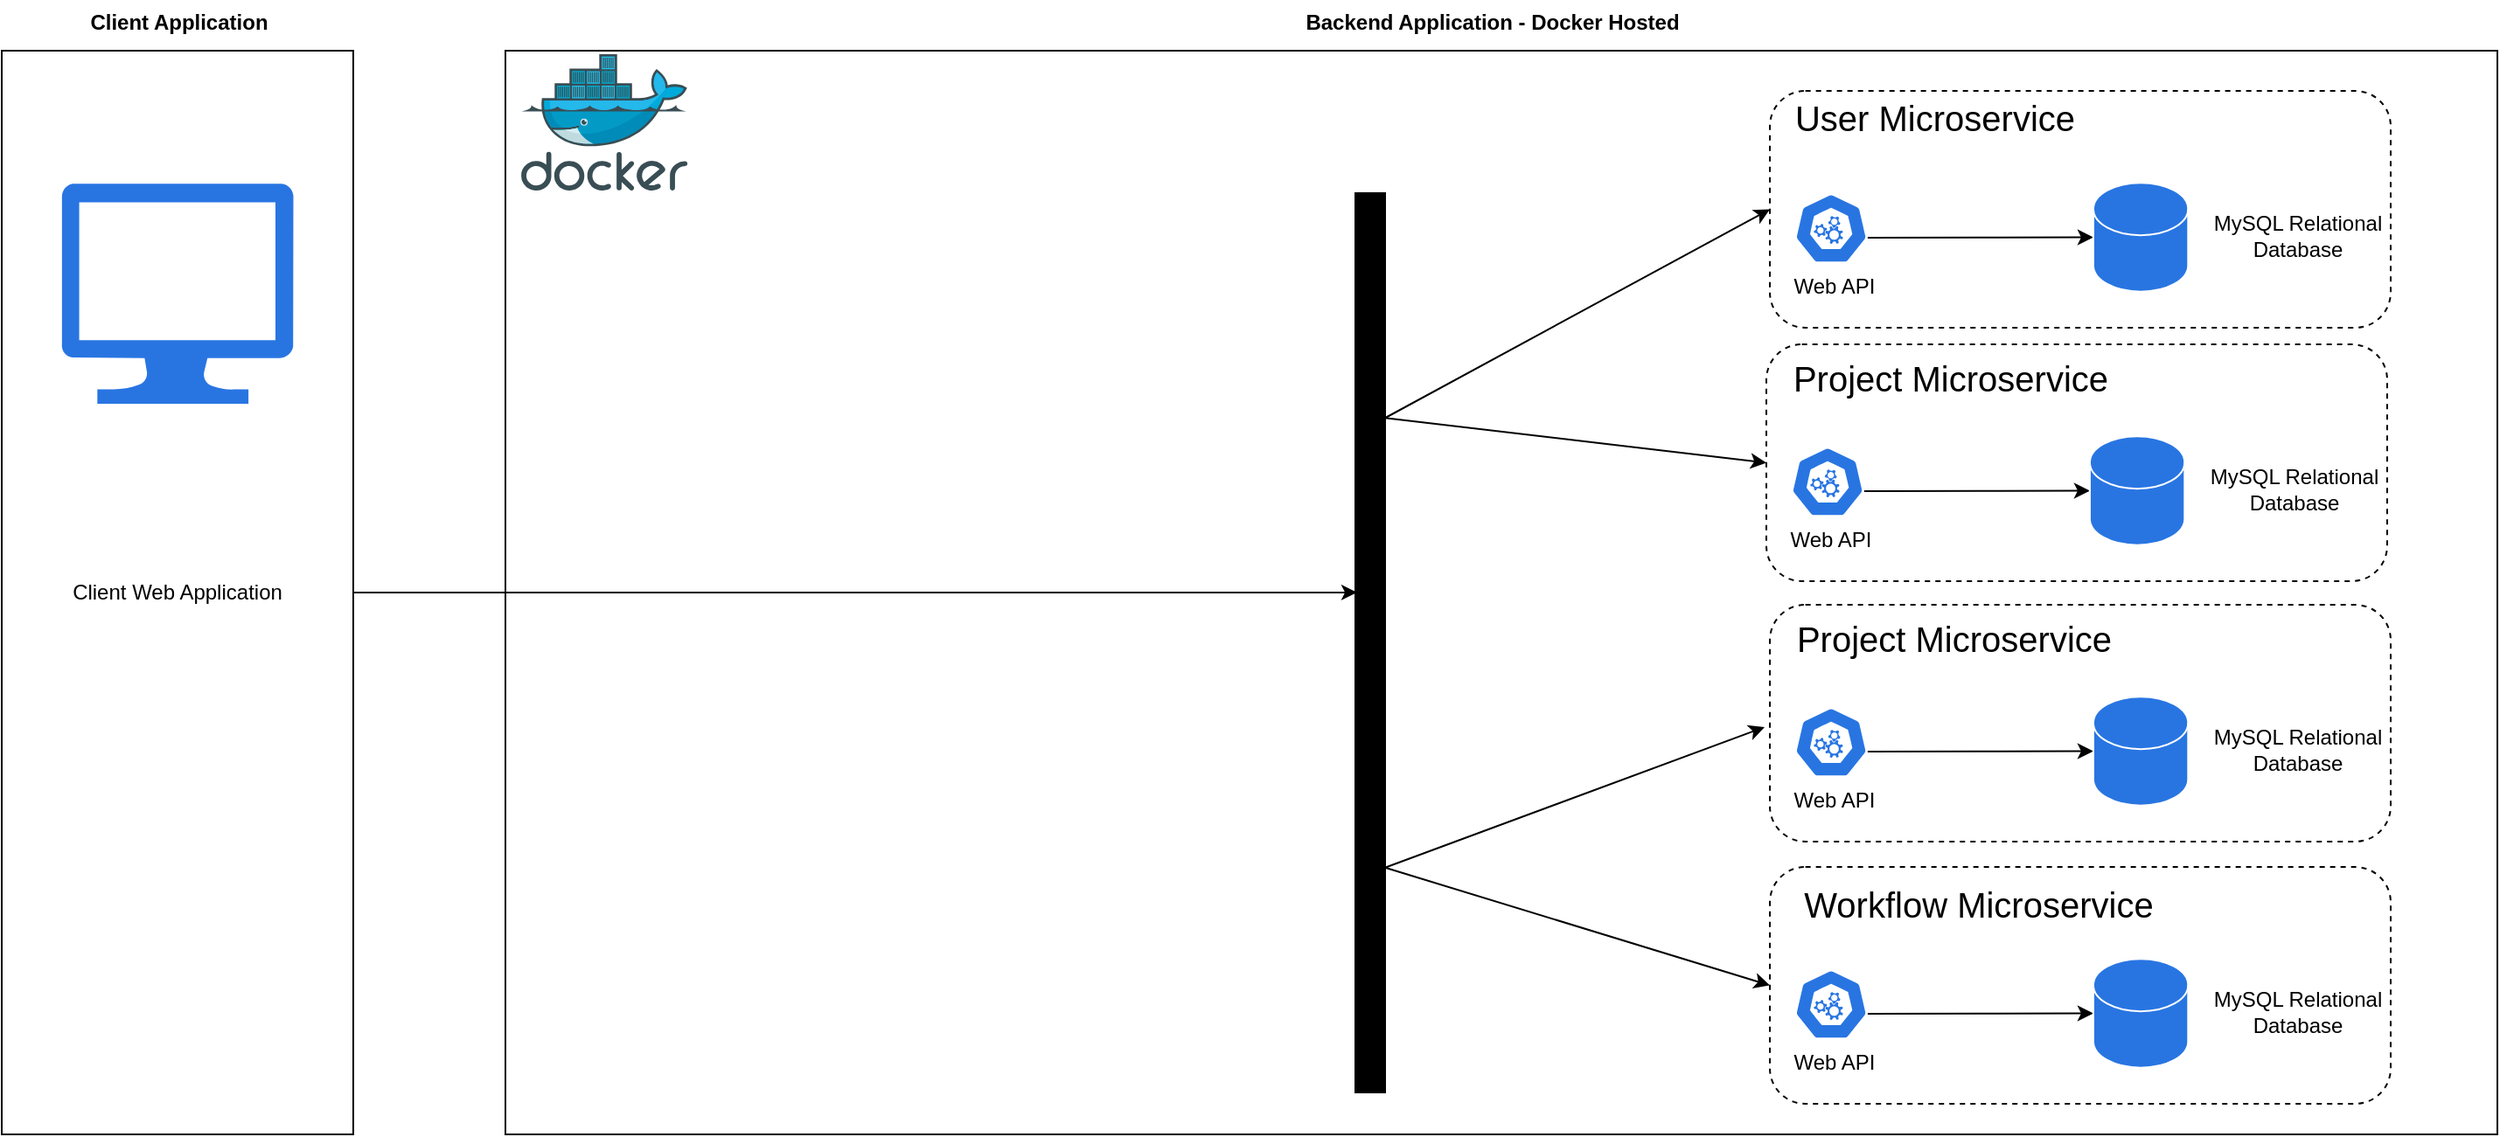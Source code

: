 <mxfile version="26.0.11">
  <diagram name="Page-1" id="f-3BCYoPBt6TjwxVM-K-">
    <mxGraphModel dx="2474" dy="1142" grid="0" gridSize="10" guides="1" tooltips="1" connect="1" arrows="1" fold="1" page="0" pageScale="1" pageWidth="827" pageHeight="1169" math="0" shadow="0">
      <root>
        <mxCell id="0" />
        <mxCell id="1" parent="0" />
        <mxCell id="85c6am5-wiWqXApNt5Do-2" value="Client Web Application" style="rounded=0;whiteSpace=wrap;html=1;" vertex="1" parent="1">
          <mxGeometry x="-330" y="188" width="201" height="620" as="geometry" />
        </mxCell>
        <mxCell id="85c6am5-wiWqXApNt5Do-3" value="&lt;b&gt;Client Application&lt;/b&gt;" style="text;html=1;align=center;verticalAlign=middle;resizable=0;points=[];autosize=1;strokeColor=none;fillColor=none;" vertex="1" parent="1">
          <mxGeometry x="-289.5" y="159" width="120" height="26" as="geometry" />
        </mxCell>
        <mxCell id="85c6am5-wiWqXApNt5Do-5" value="" style="verticalLabelPosition=bottom;html=1;verticalAlign=top;align=center;strokeColor=none;fillColor=#2875E2;shape=mxgraph.azure.computer;pointerEvents=1;" vertex="1" parent="1">
          <mxGeometry x="-295.75" y="264" width="132.5" height="126" as="geometry" />
        </mxCell>
        <mxCell id="85c6am5-wiWqXApNt5Do-6" value="" style="rounded=0;whiteSpace=wrap;html=1;" vertex="1" parent="1">
          <mxGeometry x="-42" y="188" width="1139" height="620" as="geometry" />
        </mxCell>
        <mxCell id="85c6am5-wiWqXApNt5Do-7" value="" style="image;sketch=0;aspect=fixed;html=1;points=[];align=center;fontSize=12;image=img/lib/mscae/Docker.svg;" vertex="1" parent="1">
          <mxGeometry x="-33" y="190" width="95.12" height="78" as="geometry" />
        </mxCell>
        <mxCell id="85c6am5-wiWqXApNt5Do-8" value="&lt;div&gt;&lt;b&gt;Backend Application - Docker Hosted&lt;/b&gt;&lt;/div&gt;" style="text;html=1;align=center;verticalAlign=middle;resizable=0;points=[];autosize=1;strokeColor=none;fillColor=none;" vertex="1" parent="1">
          <mxGeometry x="405.86" y="159" width="232" height="26" as="geometry" />
        </mxCell>
        <mxCell id="85c6am5-wiWqXApNt5Do-18" value="" style="group" vertex="1" connectable="0" parent="1">
          <mxGeometry x="681" y="211" width="355" height="135.5" as="geometry" />
        </mxCell>
        <mxCell id="85c6am5-wiWqXApNt5Do-10" value="" style="rounded=1;whiteSpace=wrap;html=1;dashed=1;" vertex="1" parent="85c6am5-wiWqXApNt5Do-18">
          <mxGeometry width="355" height="135.5" as="geometry" />
        </mxCell>
        <mxCell id="85c6am5-wiWqXApNt5Do-11" value="&lt;font style=&quot;font-size: 20px;&quot;&gt;User Microservice&lt;/font&gt;" style="text;html=1;align=center;verticalAlign=middle;whiteSpace=wrap;rounded=0;" vertex="1" parent="85c6am5-wiWqXApNt5Do-18">
          <mxGeometry x="9.342" y="2.525" width="170.961" height="25.248" as="geometry" />
        </mxCell>
        <mxCell id="85c6am5-wiWqXApNt5Do-16" value="" style="group" vertex="1" connectable="0" parent="85c6am5-wiWqXApNt5Do-18">
          <mxGeometry x="9.342" y="52.601" width="229.816" height="71.537" as="geometry" />
        </mxCell>
        <mxCell id="85c6am5-wiWqXApNt5Do-15" style="edgeStyle=orthogonalEdgeStyle;rounded=0;orthogonalLoop=1;jettySize=auto;html=1;exitX=0.995;exitY=0.63;exitDx=0;exitDy=0;exitPerimeter=0;" edge="1" parent="85c6am5-wiWqXApNt5Do-16" source="85c6am5-wiWqXApNt5Do-12" target="85c6am5-wiWqXApNt5Do-14">
          <mxGeometry relative="1" as="geometry" />
        </mxCell>
        <mxCell id="85c6am5-wiWqXApNt5Do-12" value="" style="aspect=fixed;sketch=0;html=1;dashed=0;whitespace=wrap;verticalLabelPosition=bottom;verticalAlign=top;fillColor=#2875E2;strokeColor=#ffffff;points=[[0.005,0.63,0],[0.1,0.2,0],[0.9,0.2,0],[0.5,0,0],[0.995,0.63,0],[0.72,0.99,0],[0.5,1,0],[0.28,0.99,0]];shape=mxgraph.kubernetes.icon2;prIcon=api" vertex="1" parent="85c6am5-wiWqXApNt5Do-16">
          <mxGeometry x="4.671" y="5.891" width="42.081" height="40.398" as="geometry" />
        </mxCell>
        <mxCell id="85c6am5-wiWqXApNt5Do-13" value="Web API" style="text;html=1;align=center;verticalAlign=middle;whiteSpace=wrap;rounded=0;" vertex="1" parent="85c6am5-wiWqXApNt5Do-16">
          <mxGeometry y="46.289" width="56.053" height="25.248" as="geometry" />
        </mxCell>
        <mxCell id="85c6am5-wiWqXApNt5Do-14" value="" style="shape=cylinder3;whiteSpace=wrap;html=1;boundedLbl=1;backgroundOutline=1;size=15;fillColor=#2875E2;strokeColor=light-dark(#ffffff, #5C79A3);" vertex="1" parent="85c6am5-wiWqXApNt5Do-16">
          <mxGeometry x="175.632" width="54.184" height="62.28" as="geometry" />
        </mxCell>
        <mxCell id="85c6am5-wiWqXApNt5Do-17" value="&lt;div&gt;MySQL Relational Database&lt;/div&gt;" style="text;html=1;align=center;verticalAlign=middle;whiteSpace=wrap;rounded=0;" vertex="1" parent="85c6am5-wiWqXApNt5Do-18">
          <mxGeometry x="248.5" y="70.696" width="105.566" height="25.248" as="geometry" />
        </mxCell>
        <mxCell id="85c6am5-wiWqXApNt5Do-19" value="" style="group" vertex="1" connectable="0" parent="1">
          <mxGeometry x="679" y="356" width="355" height="135.5" as="geometry" />
        </mxCell>
        <mxCell id="85c6am5-wiWqXApNt5Do-20" value="" style="rounded=1;whiteSpace=wrap;html=1;dashed=1;" vertex="1" parent="85c6am5-wiWqXApNt5Do-19">
          <mxGeometry width="355" height="135.5" as="geometry" />
        </mxCell>
        <mxCell id="85c6am5-wiWqXApNt5Do-21" value="&lt;font style=&quot;font-size: 20px;&quot;&gt;Project Microservice&lt;/font&gt;" style="text;html=1;align=center;verticalAlign=middle;whiteSpace=wrap;rounded=0;" vertex="1" parent="85c6am5-wiWqXApNt5Do-19">
          <mxGeometry y="6" width="210.66" height="25.25" as="geometry" />
        </mxCell>
        <mxCell id="85c6am5-wiWqXApNt5Do-22" value="" style="group" vertex="1" connectable="0" parent="85c6am5-wiWqXApNt5Do-19">
          <mxGeometry x="9.342" y="52.601" width="229.816" height="71.537" as="geometry" />
        </mxCell>
        <mxCell id="85c6am5-wiWqXApNt5Do-23" style="edgeStyle=orthogonalEdgeStyle;rounded=0;orthogonalLoop=1;jettySize=auto;html=1;exitX=0.995;exitY=0.63;exitDx=0;exitDy=0;exitPerimeter=0;" edge="1" parent="85c6am5-wiWqXApNt5Do-22" source="85c6am5-wiWqXApNt5Do-24" target="85c6am5-wiWqXApNt5Do-26">
          <mxGeometry relative="1" as="geometry" />
        </mxCell>
        <mxCell id="85c6am5-wiWqXApNt5Do-24" value="" style="aspect=fixed;sketch=0;html=1;dashed=0;whitespace=wrap;verticalLabelPosition=bottom;verticalAlign=top;fillColor=#2875E2;strokeColor=#ffffff;points=[[0.005,0.63,0],[0.1,0.2,0],[0.9,0.2,0],[0.5,0,0],[0.995,0.63,0],[0.72,0.99,0],[0.5,1,0],[0.28,0.99,0]];shape=mxgraph.kubernetes.icon2;prIcon=api" vertex="1" parent="85c6am5-wiWqXApNt5Do-22">
          <mxGeometry x="4.671" y="5.891" width="42.081" height="40.398" as="geometry" />
        </mxCell>
        <mxCell id="85c6am5-wiWqXApNt5Do-25" value="Web API" style="text;html=1;align=center;verticalAlign=middle;whiteSpace=wrap;rounded=0;" vertex="1" parent="85c6am5-wiWqXApNt5Do-22">
          <mxGeometry y="46.289" width="56.053" height="25.248" as="geometry" />
        </mxCell>
        <mxCell id="85c6am5-wiWqXApNt5Do-26" value="" style="shape=cylinder3;whiteSpace=wrap;html=1;boundedLbl=1;backgroundOutline=1;size=15;fillColor=#2875E2;strokeColor=light-dark(#ffffff, #5C79A3);" vertex="1" parent="85c6am5-wiWqXApNt5Do-22">
          <mxGeometry x="175.632" width="54.184" height="62.28" as="geometry" />
        </mxCell>
        <mxCell id="85c6am5-wiWqXApNt5Do-27" value="&lt;div&gt;MySQL Relational Database&lt;/div&gt;" style="text;html=1;align=center;verticalAlign=middle;whiteSpace=wrap;rounded=0;" vertex="1" parent="85c6am5-wiWqXApNt5Do-19">
          <mxGeometry x="248.5" y="70.696" width="105.566" height="25.248" as="geometry" />
        </mxCell>
        <mxCell id="85c6am5-wiWqXApNt5Do-30" value="" style="group" vertex="1" connectable="0" parent="1">
          <mxGeometry x="681" y="505" width="355" height="135.5" as="geometry" />
        </mxCell>
        <mxCell id="85c6am5-wiWqXApNt5Do-31" value="" style="rounded=1;whiteSpace=wrap;html=1;dashed=1;" vertex="1" parent="85c6am5-wiWqXApNt5Do-30">
          <mxGeometry width="355" height="135.5" as="geometry" />
        </mxCell>
        <mxCell id="85c6am5-wiWqXApNt5Do-32" value="&lt;font style=&quot;font-size: 20px;&quot;&gt;Project Microservice&lt;/font&gt;" style="text;html=1;align=center;verticalAlign=middle;whiteSpace=wrap;rounded=0;" vertex="1" parent="85c6am5-wiWqXApNt5Do-30">
          <mxGeometry y="6" width="210.66" height="25.25" as="geometry" />
        </mxCell>
        <mxCell id="85c6am5-wiWqXApNt5Do-33" value="" style="group" vertex="1" connectable="0" parent="85c6am5-wiWqXApNt5Do-30">
          <mxGeometry x="9.342" y="52.601" width="229.816" height="71.537" as="geometry" />
        </mxCell>
        <mxCell id="85c6am5-wiWqXApNt5Do-34" style="edgeStyle=orthogonalEdgeStyle;rounded=0;orthogonalLoop=1;jettySize=auto;html=1;exitX=0.995;exitY=0.63;exitDx=0;exitDy=0;exitPerimeter=0;" edge="1" parent="85c6am5-wiWqXApNt5Do-33" source="85c6am5-wiWqXApNt5Do-35" target="85c6am5-wiWqXApNt5Do-37">
          <mxGeometry relative="1" as="geometry" />
        </mxCell>
        <mxCell id="85c6am5-wiWqXApNt5Do-35" value="" style="aspect=fixed;sketch=0;html=1;dashed=0;whitespace=wrap;verticalLabelPosition=bottom;verticalAlign=top;fillColor=#2875E2;strokeColor=#ffffff;points=[[0.005,0.63,0],[0.1,0.2,0],[0.9,0.2,0],[0.5,0,0],[0.995,0.63,0],[0.72,0.99,0],[0.5,1,0],[0.28,0.99,0]];shape=mxgraph.kubernetes.icon2;prIcon=api" vertex="1" parent="85c6am5-wiWqXApNt5Do-33">
          <mxGeometry x="4.671" y="5.891" width="42.081" height="40.398" as="geometry" />
        </mxCell>
        <mxCell id="85c6am5-wiWqXApNt5Do-36" value="Web API" style="text;html=1;align=center;verticalAlign=middle;whiteSpace=wrap;rounded=0;" vertex="1" parent="85c6am5-wiWqXApNt5Do-33">
          <mxGeometry y="46.289" width="56.053" height="25.248" as="geometry" />
        </mxCell>
        <mxCell id="85c6am5-wiWqXApNt5Do-37" value="" style="shape=cylinder3;whiteSpace=wrap;html=1;boundedLbl=1;backgroundOutline=1;size=15;fillColor=#2875E2;strokeColor=light-dark(#ffffff, #5C79A3);" vertex="1" parent="85c6am5-wiWqXApNt5Do-33">
          <mxGeometry x="175.632" width="54.184" height="62.28" as="geometry" />
        </mxCell>
        <mxCell id="85c6am5-wiWqXApNt5Do-38" value="&lt;div&gt;MySQL Relational Database&lt;/div&gt;" style="text;html=1;align=center;verticalAlign=middle;whiteSpace=wrap;rounded=0;" vertex="1" parent="85c6am5-wiWqXApNt5Do-30">
          <mxGeometry x="248.5" y="70.696" width="105.566" height="25.248" as="geometry" />
        </mxCell>
        <mxCell id="85c6am5-wiWqXApNt5Do-39" value="" style="group" vertex="1" connectable="0" parent="1">
          <mxGeometry x="681" y="655" width="355" height="135.5" as="geometry" />
        </mxCell>
        <mxCell id="85c6am5-wiWqXApNt5Do-40" value="" style="rounded=1;whiteSpace=wrap;html=1;dashed=1;" vertex="1" parent="85c6am5-wiWqXApNt5Do-39">
          <mxGeometry width="355" height="135.5" as="geometry" />
        </mxCell>
        <mxCell id="85c6am5-wiWqXApNt5Do-41" value="&lt;font style=&quot;font-size: 20px;&quot;&gt;Workflow Microservice&lt;/font&gt;" style="text;html=1;align=center;verticalAlign=middle;whiteSpace=wrap;rounded=0;" vertex="1" parent="85c6am5-wiWqXApNt5Do-39">
          <mxGeometry x="14" y="8" width="210.66" height="25.25" as="geometry" />
        </mxCell>
        <mxCell id="85c6am5-wiWqXApNt5Do-42" value="" style="group" vertex="1" connectable="0" parent="85c6am5-wiWqXApNt5Do-39">
          <mxGeometry x="9.342" y="52.601" width="229.816" height="71.537" as="geometry" />
        </mxCell>
        <mxCell id="85c6am5-wiWqXApNt5Do-43" style="edgeStyle=orthogonalEdgeStyle;rounded=0;orthogonalLoop=1;jettySize=auto;html=1;exitX=0.995;exitY=0.63;exitDx=0;exitDy=0;exitPerimeter=0;" edge="1" parent="85c6am5-wiWqXApNt5Do-42" source="85c6am5-wiWqXApNt5Do-44" target="85c6am5-wiWqXApNt5Do-46">
          <mxGeometry relative="1" as="geometry" />
        </mxCell>
        <mxCell id="85c6am5-wiWqXApNt5Do-44" value="" style="aspect=fixed;sketch=0;html=1;dashed=0;whitespace=wrap;verticalLabelPosition=bottom;verticalAlign=top;fillColor=#2875E2;strokeColor=#ffffff;points=[[0.005,0.63,0],[0.1,0.2,0],[0.9,0.2,0],[0.5,0,0],[0.995,0.63,0],[0.72,0.99,0],[0.5,1,0],[0.28,0.99,0]];shape=mxgraph.kubernetes.icon2;prIcon=api" vertex="1" parent="85c6am5-wiWqXApNt5Do-42">
          <mxGeometry x="4.671" y="5.891" width="42.081" height="40.398" as="geometry" />
        </mxCell>
        <mxCell id="85c6am5-wiWqXApNt5Do-45" value="Web API" style="text;html=1;align=center;verticalAlign=middle;whiteSpace=wrap;rounded=0;" vertex="1" parent="85c6am5-wiWqXApNt5Do-42">
          <mxGeometry y="46.289" width="56.053" height="25.248" as="geometry" />
        </mxCell>
        <mxCell id="85c6am5-wiWqXApNt5Do-46" value="" style="shape=cylinder3;whiteSpace=wrap;html=1;boundedLbl=1;backgroundOutline=1;size=15;fillColor=#2875E2;strokeColor=light-dark(#ffffff, #5C79A3);" vertex="1" parent="85c6am5-wiWqXApNt5Do-42">
          <mxGeometry x="175.632" width="54.184" height="62.28" as="geometry" />
        </mxCell>
        <mxCell id="85c6am5-wiWqXApNt5Do-47" value="&lt;div&gt;MySQL Relational Database&lt;/div&gt;" style="text;html=1;align=center;verticalAlign=middle;whiteSpace=wrap;rounded=0;" vertex="1" parent="85c6am5-wiWqXApNt5Do-39">
          <mxGeometry x="248.5" y="70.696" width="105.566" height="25.248" as="geometry" />
        </mxCell>
        <mxCell id="85c6am5-wiWqXApNt5Do-48" value="" style="rounded=0;whiteSpace=wrap;html=1;fillColor=#000000;" vertex="1" parent="1">
          <mxGeometry x="444" y="269.5" width="17" height="514.5" as="geometry" />
        </mxCell>
        <mxCell id="85c6am5-wiWqXApNt5Do-51" style="edgeStyle=orthogonalEdgeStyle;rounded=0;orthogonalLoop=1;jettySize=auto;html=1;exitX=1;exitY=0.5;exitDx=0;exitDy=0;entryX=0.059;entryY=0.444;entryDx=0;entryDy=0;entryPerimeter=0;" edge="1" parent="1" source="85c6am5-wiWqXApNt5Do-2" target="85c6am5-wiWqXApNt5Do-48">
          <mxGeometry relative="1" as="geometry" />
        </mxCell>
        <mxCell id="85c6am5-wiWqXApNt5Do-52" value="" style="endArrow=classic;html=1;rounded=0;exitX=1;exitY=0.25;exitDx=0;exitDy=0;entryX=0;entryY=0.5;entryDx=0;entryDy=0;" edge="1" parent="1" source="85c6am5-wiWqXApNt5Do-48" target="85c6am5-wiWqXApNt5Do-10">
          <mxGeometry width="50" height="50" relative="1" as="geometry">
            <mxPoint x="434" y="608" as="sourcePoint" />
            <mxPoint x="484" y="558" as="targetPoint" />
          </mxGeometry>
        </mxCell>
        <mxCell id="85c6am5-wiWqXApNt5Do-53" value="" style="endArrow=classic;html=1;rounded=0;exitX=1;exitY=0.25;exitDx=0;exitDy=0;entryX=0;entryY=0.5;entryDx=0;entryDy=0;" edge="1" parent="1" source="85c6am5-wiWqXApNt5Do-48" target="85c6am5-wiWqXApNt5Do-20">
          <mxGeometry width="50" height="50" relative="1" as="geometry">
            <mxPoint x="434" y="608" as="sourcePoint" />
            <mxPoint x="484" y="558" as="targetPoint" />
          </mxGeometry>
        </mxCell>
        <mxCell id="85c6am5-wiWqXApNt5Do-54" value="" style="endArrow=classic;html=1;rounded=0;exitX=1;exitY=0.75;exitDx=0;exitDy=0;" edge="1" parent="1" source="85c6am5-wiWqXApNt5Do-48">
          <mxGeometry width="50" height="50" relative="1" as="geometry">
            <mxPoint x="434" y="608" as="sourcePoint" />
            <mxPoint x="678" y="575" as="targetPoint" />
          </mxGeometry>
        </mxCell>
        <mxCell id="85c6am5-wiWqXApNt5Do-55" value="" style="endArrow=classic;html=1;rounded=0;exitX=1;exitY=0.75;exitDx=0;exitDy=0;entryX=0;entryY=0.5;entryDx=0;entryDy=0;" edge="1" parent="1" source="85c6am5-wiWqXApNt5Do-48" target="85c6am5-wiWqXApNt5Do-40">
          <mxGeometry width="50" height="50" relative="1" as="geometry">
            <mxPoint x="471" y="622" as="sourcePoint" />
            <mxPoint x="688" y="585" as="targetPoint" />
          </mxGeometry>
        </mxCell>
      </root>
    </mxGraphModel>
  </diagram>
</mxfile>
